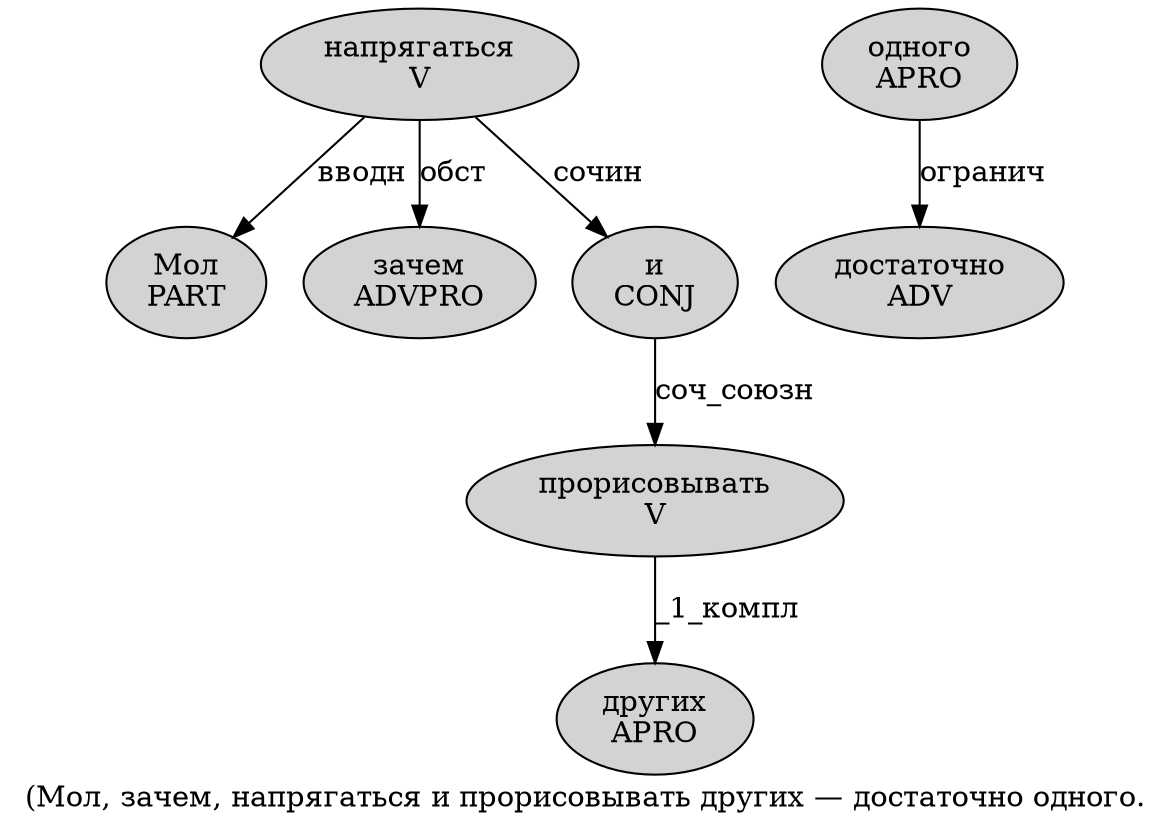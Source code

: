 digraph SENTENCE_3369 {
	graph [label="(Мол, зачем, напрягаться и прорисовывать других — достаточно одного."]
	node [style=filled]
		1 [label="Мол
PART" color="" fillcolor=lightgray penwidth=1 shape=ellipse]
		3 [label="зачем
ADVPRO" color="" fillcolor=lightgray penwidth=1 shape=ellipse]
		5 [label="напрягаться
V" color="" fillcolor=lightgray penwidth=1 shape=ellipse]
		6 [label="и
CONJ" color="" fillcolor=lightgray penwidth=1 shape=ellipse]
		7 [label="прорисовывать
V" color="" fillcolor=lightgray penwidth=1 shape=ellipse]
		8 [label="других
APRO" color="" fillcolor=lightgray penwidth=1 shape=ellipse]
		10 [label="достаточно
ADV" color="" fillcolor=lightgray penwidth=1 shape=ellipse]
		11 [label="одного
APRO" color="" fillcolor=lightgray penwidth=1 shape=ellipse]
			11 -> 10 [label="огранич"]
			6 -> 7 [label="соч_союзн"]
			7 -> 8 [label="_1_компл"]
			5 -> 1 [label="вводн"]
			5 -> 3 [label="обст"]
			5 -> 6 [label="сочин"]
}
